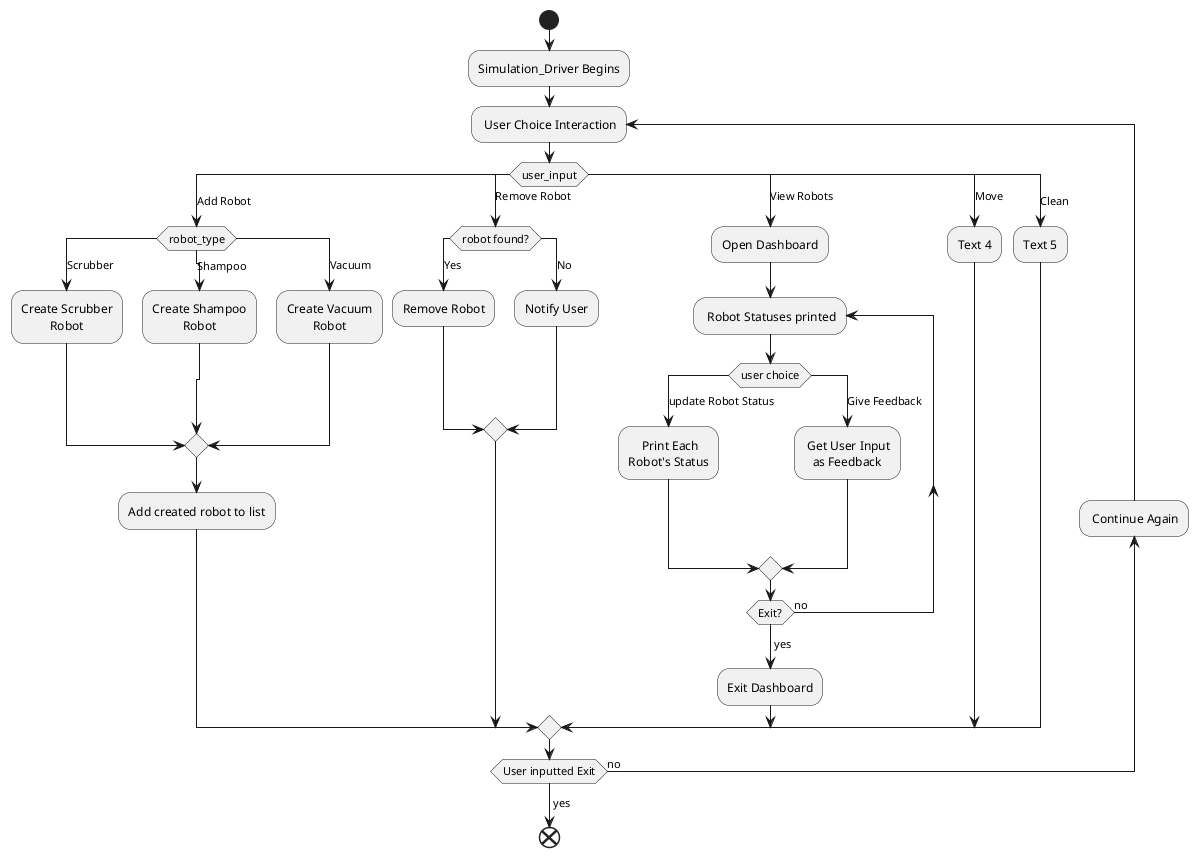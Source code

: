@startuml Simulator
skinparam defaultTextAlignment center

start
:Simulation_Driver Begins;

repeat: User Choice Interaction
    switch (user_input) 
    case (Add Robot)
        switch (robot_type)
            case(Scrubber)
            :Create Scrubber\nRobot;
            case(Shampoo)
            :Create Shampoo\nRobot;
            case(Vacuum)
            :Create Vacuum\nRobot;
        endswitch
    :Add created robot to list;
    case (Remove Robot) 
        switch (robot found?)
            case(Yes)
            :Remove Robot;
            case(No)
            :Notify User;
        endswitch
    case (View Robots)
    :Open Dashboard;
    repeat: Robot Statuses printed
    switch (user choice)
        case (update Robot Status)
        : Print Each\nRobot's Status;
        case (Give Feedback)
        : Get User Input\nas Feedback;
    endswitch
    repeat while (Exit?) is (no)
    ->yes;
    :Exit Dashboard;
    case (Move)
    :Text 4;
    case (Clean)
    :Text 5;
    endswitch
backward: Continue Again;
repeat while (User inputted Exit) is (no)
->yes;
end
@enduml